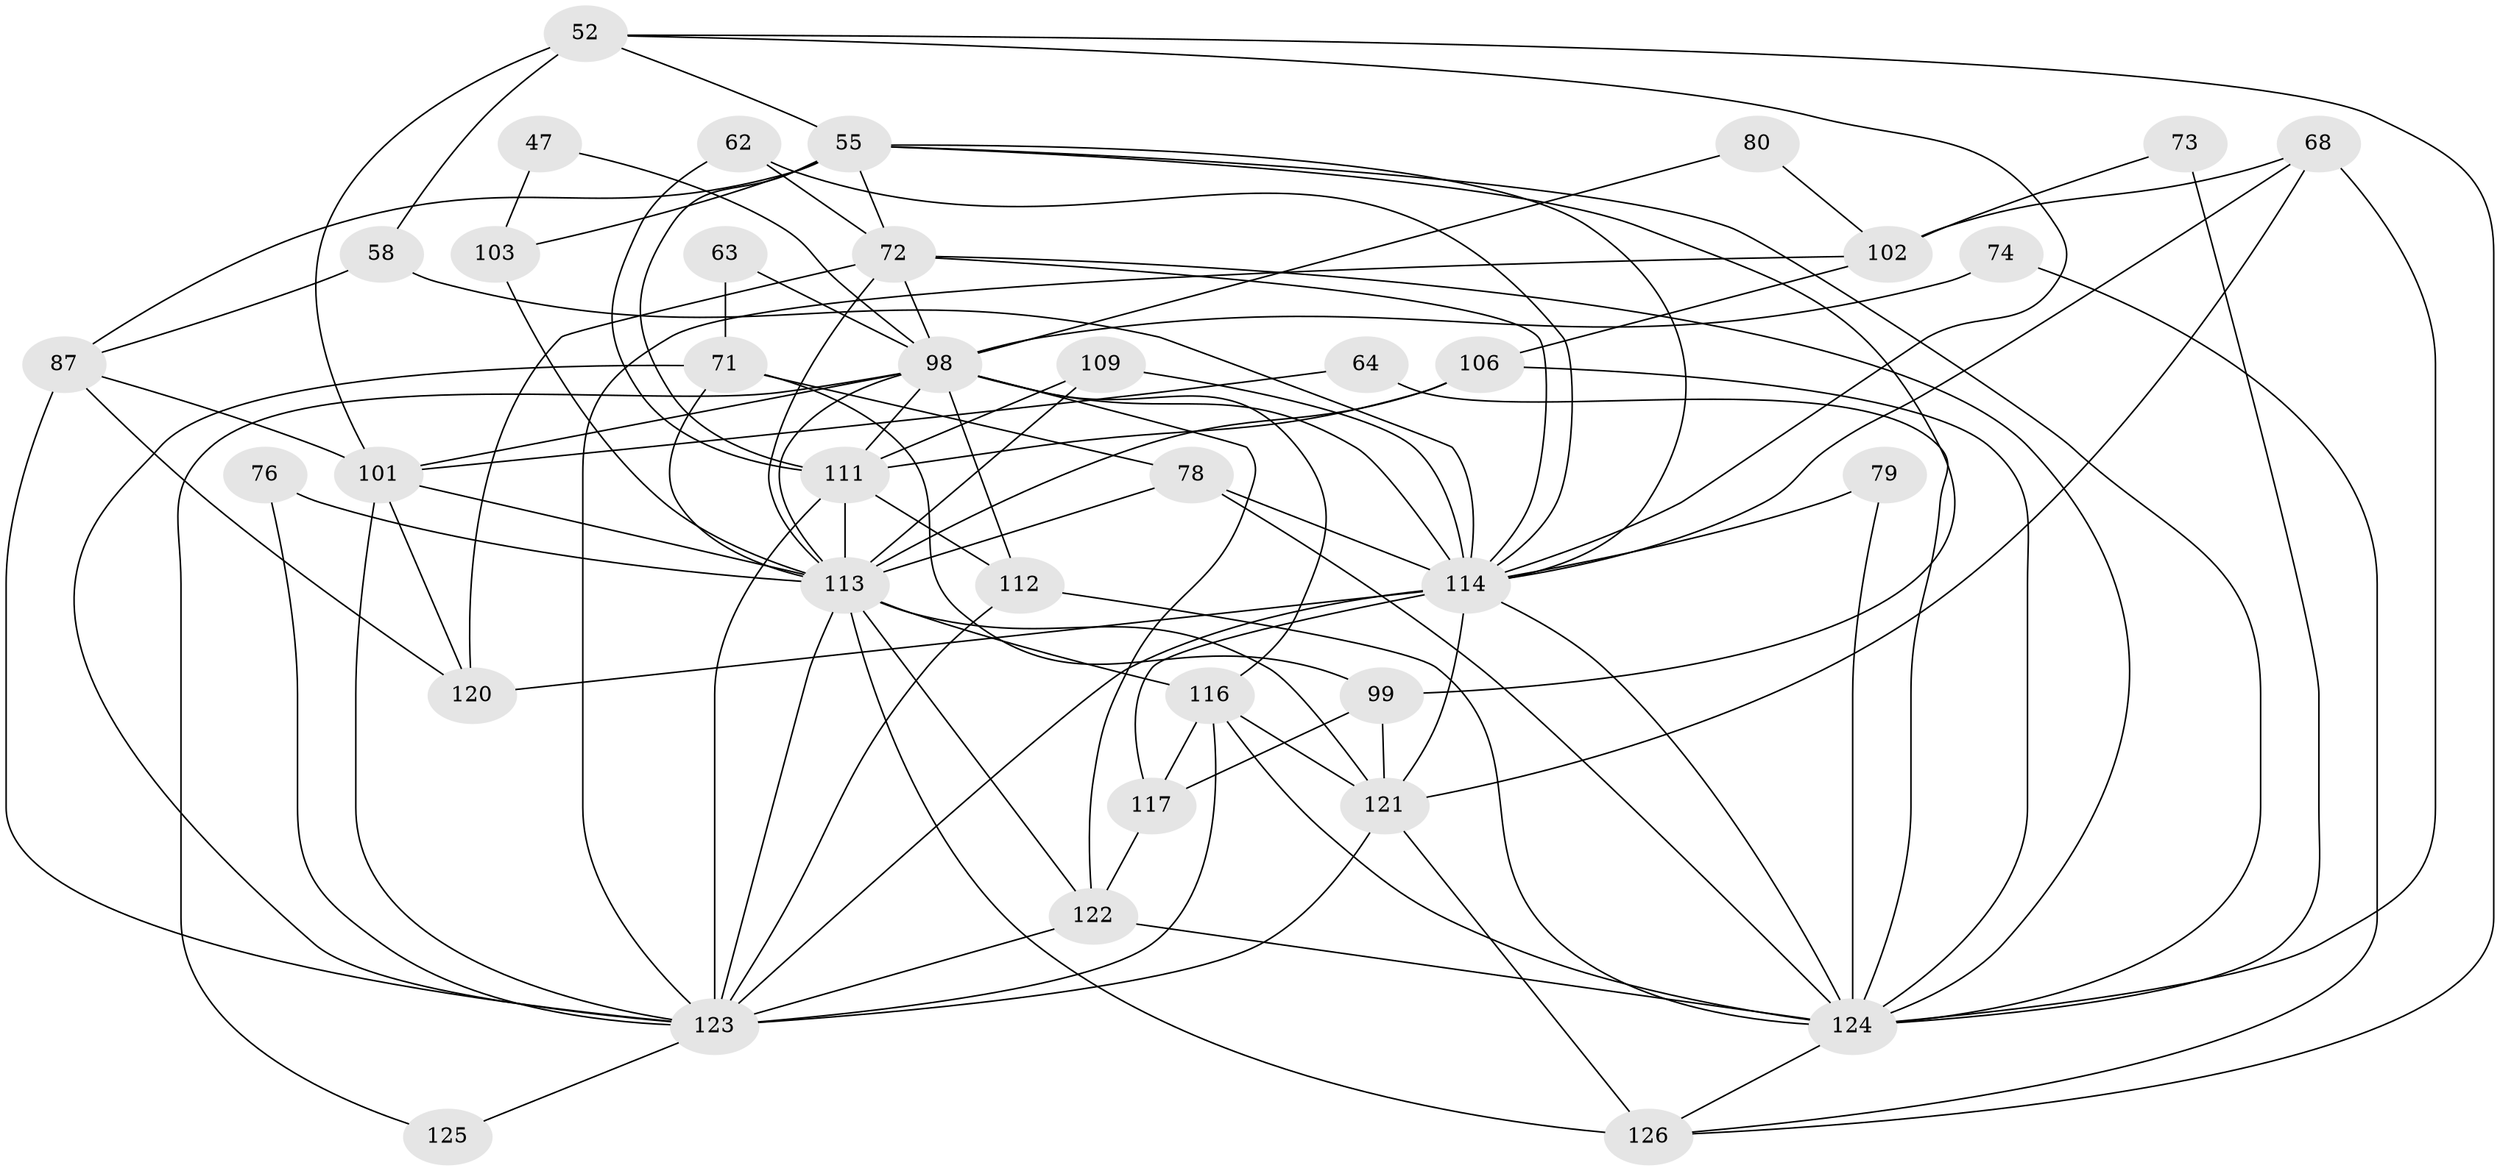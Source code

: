 // original degree distribution, {4: 0.2777777777777778, 5: 0.16666666666666666, 3: 0.25396825396825395, 6: 0.11904761904761904, 2: 0.14285714285714285, 7: 0.023809523809523808, 8: 0.015873015873015872}
// Generated by graph-tools (version 1.1) at 2025/52/03/04/25 21:52:15]
// undirected, 37 vertices, 100 edges
graph export_dot {
graph [start="1"]
  node [color=gray90,style=filled];
  47;
  52 [super="+33"];
  55 [super="+37"];
  58;
  62;
  63;
  64;
  68 [super="+60"];
  71;
  72 [super="+4+36+56"];
  73;
  74;
  76;
  78;
  79;
  80;
  87 [super="+51"];
  98 [super="+32+8+89"];
  99 [super="+96+34"];
  101 [super="+70+93"];
  102 [super="+10"];
  103 [super="+88"];
  106 [super="+38"];
  109 [super="+67"];
  111 [super="+107"];
  112 [super="+27"];
  113 [super="+17+90+95"];
  114 [super="+82+110"];
  116 [super="+100+115"];
  117;
  120 [super="+43+118"];
  121 [super="+7+119"];
  122 [super="+3+85+94"];
  123 [super="+91+65+104+97"];
  124 [super="+108+42"];
  125;
  126;
  47 -- 103;
  47 -- 98;
  52 -- 126;
  52 -- 55;
  52 -- 58 [weight=2];
  52 -- 114;
  52 -- 101;
  55 -- 124;
  55 -- 111 [weight=2];
  55 -- 114 [weight=2];
  55 -- 99;
  55 -- 87;
  55 -- 103 [weight=3];
  55 -- 72;
  58 -- 87;
  58 -- 114 [weight=2];
  62 -- 72 [weight=2];
  62 -- 114;
  62 -- 111;
  63 -- 71;
  63 -- 98;
  64 -- 101;
  64 -- 124;
  68 -- 102 [weight=2];
  68 -- 121 [weight=3];
  68 -- 114;
  68 -- 124 [weight=2];
  71 -- 99 [weight=2];
  71 -- 78;
  71 -- 113;
  71 -- 123;
  72 -- 124;
  72 -- 98;
  72 -- 113 [weight=3];
  72 -- 114 [weight=2];
  72 -- 120 [weight=2];
  73 -- 102;
  73 -- 124;
  74 -- 126;
  74 -- 98;
  76 -- 123 [weight=2];
  76 -- 113;
  78 -- 124 [weight=3];
  78 -- 113 [weight=2];
  78 -- 114;
  79 -- 124;
  79 -- 114;
  80 -- 102;
  80 -- 98;
  87 -- 101 [weight=2];
  87 -- 123 [weight=4];
  87 -- 120;
  98 -- 125;
  98 -- 112 [weight=3];
  98 -- 101 [weight=3];
  98 -- 116 [weight=3];
  98 -- 122;
  98 -- 113 [weight=2];
  98 -- 114;
  98 -- 111;
  99 -- 121 [weight=2];
  99 -- 117;
  101 -- 120;
  101 -- 113 [weight=2];
  101 -- 123;
  102 -- 123 [weight=2];
  102 -- 106 [weight=2];
  103 -- 113;
  106 -- 124 [weight=2];
  106 -- 113;
  106 -- 111;
  109 -- 113;
  109 -- 114 [weight=3];
  109 -- 111 [weight=2];
  111 -- 123 [weight=3];
  111 -- 112 [weight=2];
  111 -- 113 [weight=3];
  112 -- 123 [weight=3];
  112 -- 124;
  113 -- 126 [weight=2];
  113 -- 121 [weight=2];
  113 -- 122 [weight=4];
  113 -- 116;
  113 -- 123;
  114 -- 123 [weight=3];
  114 -- 121 [weight=3];
  114 -- 124;
  114 -- 117;
  114 -- 120 [weight=2];
  116 -- 121 [weight=3];
  116 -- 117;
  116 -- 123 [weight=3];
  116 -- 124;
  117 -- 122 [weight=2];
  121 -- 126;
  121 -- 123;
  122 -- 123 [weight=2];
  122 -- 124;
  123 -- 125;
  124 -- 126;
}
